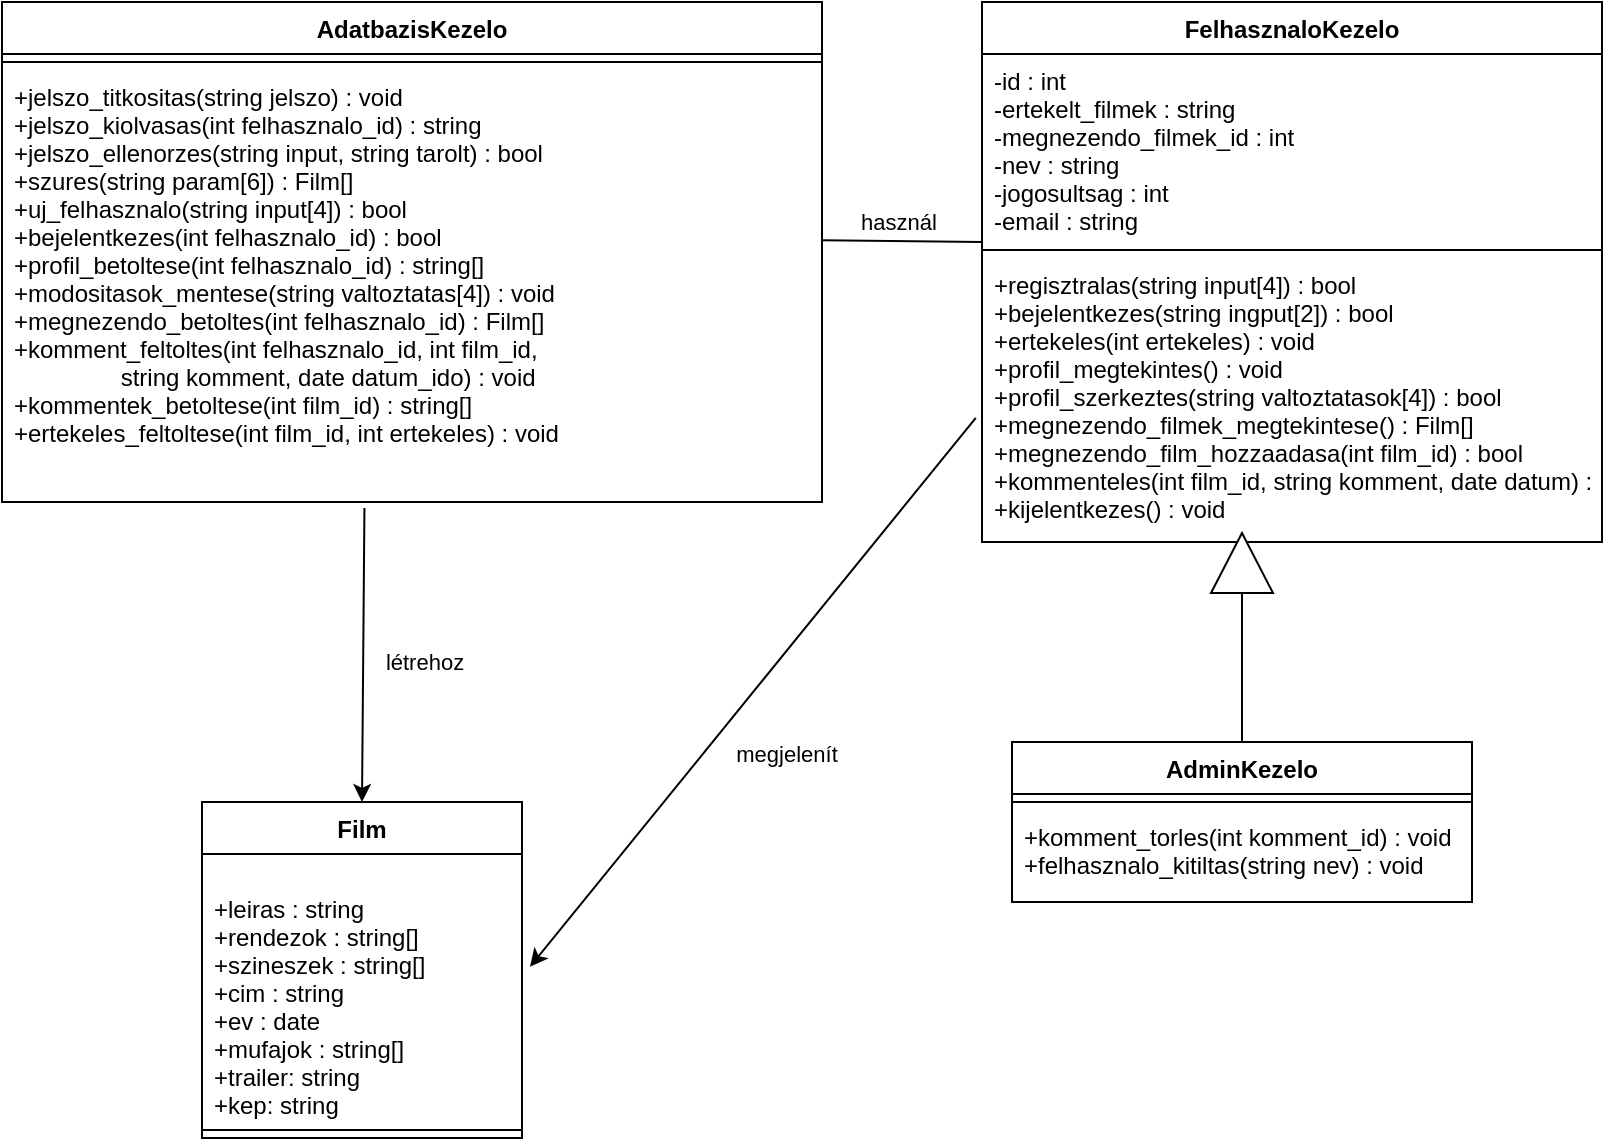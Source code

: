 <mxfile version="20.5.1" type="device"><diagram id="C5RBs43oDa-KdzZeNtuy" name="Page-1"><mxGraphModel dx="1422" dy="762" grid="1" gridSize="10" guides="1" tooltips="1" connect="1" arrows="1" fold="1" page="1" pageScale="1" pageWidth="827" pageHeight="1169" math="0" shadow="0"><root><mxCell id="WIyWlLk6GJQsqaUBKTNV-0"/><mxCell id="WIyWlLk6GJQsqaUBKTNV-1" parent="WIyWlLk6GJQsqaUBKTNV-0"/><mxCell id="adxVNCngX2GYBRy7ENxZ-0" value="AdatbazisKezelo" style="swimlane;fontStyle=1;align=center;verticalAlign=top;childLayout=stackLayout;horizontal=1;startSize=26;horizontalStack=0;resizeParent=1;resizeParentMax=0;resizeLast=0;collapsible=1;marginBottom=0;" parent="WIyWlLk6GJQsqaUBKTNV-1" vertex="1"><mxGeometry x="10" y="140" width="410" height="250" as="geometry"/></mxCell><mxCell id="adxVNCngX2GYBRy7ENxZ-2" value="" style="line;strokeWidth=1;fillColor=none;align=left;verticalAlign=middle;spacingTop=-1;spacingLeft=3;spacingRight=3;rotatable=0;labelPosition=right;points=[];portConstraint=eastwest;strokeColor=inherit;" parent="adxVNCngX2GYBRy7ENxZ-0" vertex="1"><mxGeometry y="26" width="410" height="8" as="geometry"/></mxCell><mxCell id="adxVNCngX2GYBRy7ENxZ-3" value="+jelszo_titkositas(string jelszo) : void&#10;+jelszo_kiolvasas(int felhasznalo_id) : string&#10;+jelszo_ellenorzes(string input, string tarolt) : bool &#10;+szures(string param[6]) : Film[]&#10;+uj_felhasznalo(string input[4]) : bool&#10;+bejelentkezes(int felhasznalo_id) : bool&#10;+profil_betoltese(int felhasznalo_id) : string[]&#10;+modositasok_mentese(string valtoztatas[4]) : void&#10;+megnezendo_betoltes(int felhasznalo_id) : Film[]&#10;+komment_feltoltes(int felhasznalo_id, int film_id, &#10;                string komment, date datum_ido) : void&#10;+kommentek_betoltese(int film_id) : string[]&#10;+ertekeles_feltoltese(int film_id, int ertekeles) : void&#10;" style="text;strokeColor=none;fillColor=none;align=left;verticalAlign=top;spacingLeft=4;spacingRight=4;overflow=hidden;rotatable=0;points=[[0,0.5],[1,0.5]];portConstraint=eastwest;" parent="adxVNCngX2GYBRy7ENxZ-0" vertex="1"><mxGeometry y="34" width="410" height="216" as="geometry"/></mxCell><mxCell id="adxVNCngX2GYBRy7ENxZ-8" value="FelhasznaloKezelo" style="swimlane;fontStyle=1;align=center;verticalAlign=top;childLayout=stackLayout;horizontal=1;startSize=26;horizontalStack=0;resizeParent=1;resizeParentMax=0;resizeLast=0;collapsible=1;marginBottom=0;" parent="WIyWlLk6GJQsqaUBKTNV-1" vertex="1"><mxGeometry x="500" y="140" width="310" height="270" as="geometry"/></mxCell><mxCell id="adxVNCngX2GYBRy7ENxZ-9" value="-id : int&#10;-ertekelt_filmek : string&#10;-megnezendo_filmek_id : int&#10;-nev : string&#10;-jogosultsag : int&#10;-email : string&#10;" style="text;strokeColor=none;fillColor=none;align=left;verticalAlign=top;spacingLeft=4;spacingRight=4;overflow=hidden;rotatable=0;points=[[0,0.5],[1,0.5]];portConstraint=eastwest;" parent="adxVNCngX2GYBRy7ENxZ-8" vertex="1"><mxGeometry y="26" width="310" height="94" as="geometry"/></mxCell><mxCell id="adxVNCngX2GYBRy7ENxZ-10" value="" style="line;strokeWidth=1;fillColor=none;align=left;verticalAlign=middle;spacingTop=-1;spacingLeft=3;spacingRight=3;rotatable=0;labelPosition=right;points=[];portConstraint=eastwest;strokeColor=inherit;" parent="adxVNCngX2GYBRy7ENxZ-8" vertex="1"><mxGeometry y="120" width="310" height="8" as="geometry"/></mxCell><mxCell id="adxVNCngX2GYBRy7ENxZ-11" value="+regisztralas(string input[4]) : bool&#10;+bejelentkezes(string ingput[2]) : bool&#10;+ertekeles(int ertekeles) : void&#10;+profil_megtekintes() : void&#10;+profil_szerkeztes(string valtoztatasok[4]) : bool&#10;+megnezendo_filmek_megtekintese() : Film[]&#10;+megnezendo_film_hozzaadasa(int film_id) : bool&#10;+kommenteles(int film_id, string komment, date datum) : void&#10;+kijelentkezes() : void" style="text;strokeColor=none;fillColor=none;align=left;verticalAlign=top;spacingLeft=4;spacingRight=4;overflow=hidden;rotatable=0;points=[[0,0.5],[1,0.5]];portConstraint=eastwest;" parent="adxVNCngX2GYBRy7ENxZ-8" vertex="1"><mxGeometry y="128" width="310" height="142" as="geometry"/></mxCell><mxCell id="adxVNCngX2GYBRy7ENxZ-12" value="Film" style="swimlane;fontStyle=1;align=center;verticalAlign=top;childLayout=stackLayout;horizontal=1;startSize=26;horizontalStack=0;resizeParent=1;resizeParentMax=0;resizeLast=0;collapsible=1;marginBottom=0;" parent="WIyWlLk6GJQsqaUBKTNV-1" vertex="1"><mxGeometry x="110" y="540" width="160" height="168" as="geometry"/></mxCell><mxCell id="adxVNCngX2GYBRy7ENxZ-13" value="&#10;+leiras : string&#10;+rendezok : string[]&#10;+szineszek : string[]&#10;+cim : string&#10;+ev : date&#10;+mufajok : string[]&#10;+trailer: string&#10;+kep: string" style="text;strokeColor=none;fillColor=none;align=left;verticalAlign=top;spacingLeft=4;spacingRight=4;overflow=hidden;rotatable=0;points=[[0,0.5],[1,0.5]];portConstraint=eastwest;" parent="adxVNCngX2GYBRy7ENxZ-12" vertex="1"><mxGeometry y="26" width="160" height="134" as="geometry"/></mxCell><mxCell id="adxVNCngX2GYBRy7ENxZ-14" value="" style="line;strokeWidth=1;fillColor=none;align=left;verticalAlign=middle;spacingTop=-1;spacingLeft=3;spacingRight=3;rotatable=0;labelPosition=right;points=[];portConstraint=eastwest;strokeColor=inherit;" parent="adxVNCngX2GYBRy7ENxZ-12" vertex="1"><mxGeometry y="160" width="160" height="8" as="geometry"/></mxCell><mxCell id="wdkAINI9FTAbrnj7w2cf-1" value="" style="endArrow=none;html=1;rounded=0;exitX=1;exitY=0.394;exitDx=0;exitDy=0;exitPerimeter=0;" parent="WIyWlLk6GJQsqaUBKTNV-1" source="adxVNCngX2GYBRy7ENxZ-3" edge="1"><mxGeometry width="50" height="50" relative="1" as="geometry"><mxPoint x="380" y="260" as="sourcePoint"/><mxPoint x="500" y="260" as="targetPoint"/></mxGeometry></mxCell><mxCell id="wdkAINI9FTAbrnj7w2cf-2" value="használ" style="edgeLabel;html=1;align=center;verticalAlign=middle;resizable=0;points=[];" parent="wdkAINI9FTAbrnj7w2cf-1" vertex="1" connectable="0"><mxGeometry x="0.277" y="1" relative="1" as="geometry"><mxPoint x="-13" y="-9" as="offset"/></mxGeometry></mxCell><mxCell id="wdkAINI9FTAbrnj7w2cf-3" value="" style="endArrow=classic;html=1;rounded=0;exitX=0.442;exitY=1.014;exitDx=0;exitDy=0;exitPerimeter=0;entryX=0.5;entryY=0;entryDx=0;entryDy=0;" parent="WIyWlLk6GJQsqaUBKTNV-1" source="adxVNCngX2GYBRy7ENxZ-3" target="adxVNCngX2GYBRy7ENxZ-12" edge="1"><mxGeometry width="50" height="50" relative="1" as="geometry"><mxPoint x="390" y="420" as="sourcePoint"/><mxPoint x="440" y="370" as="targetPoint"/></mxGeometry></mxCell><mxCell id="wdkAINI9FTAbrnj7w2cf-4" value="létrehoz" style="edgeLabel;html=1;align=center;verticalAlign=middle;resizable=0;points=[];" parent="wdkAINI9FTAbrnj7w2cf-3" vertex="1" connectable="0"><mxGeometry x="0.171" y="1" relative="1" as="geometry"><mxPoint x="29" y="-9" as="offset"/></mxGeometry></mxCell><mxCell id="wdkAINI9FTAbrnj7w2cf-7" value="AdminKezelo" style="swimlane;fontStyle=1;align=center;verticalAlign=top;childLayout=stackLayout;horizontal=1;startSize=26;horizontalStack=0;resizeParent=1;resizeParentMax=0;resizeLast=0;collapsible=1;marginBottom=0;" parent="WIyWlLk6GJQsqaUBKTNV-1" vertex="1"><mxGeometry x="515" y="510" width="230" height="80" as="geometry"/></mxCell><mxCell id="wdkAINI9FTAbrnj7w2cf-9" value="" style="line;strokeWidth=1;fillColor=none;align=left;verticalAlign=middle;spacingTop=-1;spacingLeft=3;spacingRight=3;rotatable=0;labelPosition=right;points=[];portConstraint=eastwest;strokeColor=inherit;" parent="wdkAINI9FTAbrnj7w2cf-7" vertex="1"><mxGeometry y="26" width="230" height="8" as="geometry"/></mxCell><mxCell id="wdkAINI9FTAbrnj7w2cf-10" value="+komment_torles(int komment_id) : void&#10;+felhasznalo_kitiltas(string nev) : void" style="text;strokeColor=none;fillColor=none;align=left;verticalAlign=top;spacingLeft=4;spacingRight=4;overflow=hidden;rotatable=0;points=[[0,0.5],[1,0.5]];portConstraint=eastwest;" parent="wdkAINI9FTAbrnj7w2cf-7" vertex="1"><mxGeometry y="34" width="230" height="46" as="geometry"/></mxCell><mxCell id="wdkAINI9FTAbrnj7w2cf-11" value="" style="endArrow=none;html=1;rounded=0;exitX=0.5;exitY=0;exitDx=0;exitDy=0;entryX=0;entryY=0.5;entryDx=0;entryDy=0;" parent="WIyWlLk6GJQsqaUBKTNV-1" source="wdkAINI9FTAbrnj7w2cf-7" target="wdkAINI9FTAbrnj7w2cf-12" edge="1"><mxGeometry width="50" height="50" relative="1" as="geometry"><mxPoint x="390" y="370" as="sourcePoint"/><mxPoint x="630" y="430" as="targetPoint"/></mxGeometry></mxCell><mxCell id="wdkAINI9FTAbrnj7w2cf-12" value="" style="triangle;whiteSpace=wrap;html=1;rotation=-90;" parent="WIyWlLk6GJQsqaUBKTNV-1" vertex="1"><mxGeometry x="615" y="405" width="30" height="31" as="geometry"/></mxCell><mxCell id="wdkAINI9FTAbrnj7w2cf-14" value="" style="endArrow=classic;html=1;rounded=0;exitX=-0.01;exitY=0.563;exitDx=0;exitDy=0;exitPerimeter=0;entryX=1.025;entryY=0.421;entryDx=0;entryDy=0;entryPerimeter=0;" parent="WIyWlLk6GJQsqaUBKTNV-1" source="adxVNCngX2GYBRy7ENxZ-11" target="adxVNCngX2GYBRy7ENxZ-13" edge="1"><mxGeometry width="50" height="50" relative="1" as="geometry"><mxPoint x="390.0" y="438.004" as="sourcePoint"/><mxPoint x="390.88" y="584.98" as="targetPoint"/></mxGeometry></mxCell><mxCell id="wdkAINI9FTAbrnj7w2cf-15" value="megjelenít" style="edgeLabel;html=1;align=center;verticalAlign=middle;resizable=0;points=[];" parent="wdkAINI9FTAbrnj7w2cf-14" vertex="1" connectable="0"><mxGeometry x="0.171" y="1" relative="1" as="geometry"><mxPoint x="35" y="6" as="offset"/></mxGeometry></mxCell></root></mxGraphModel></diagram></mxfile>